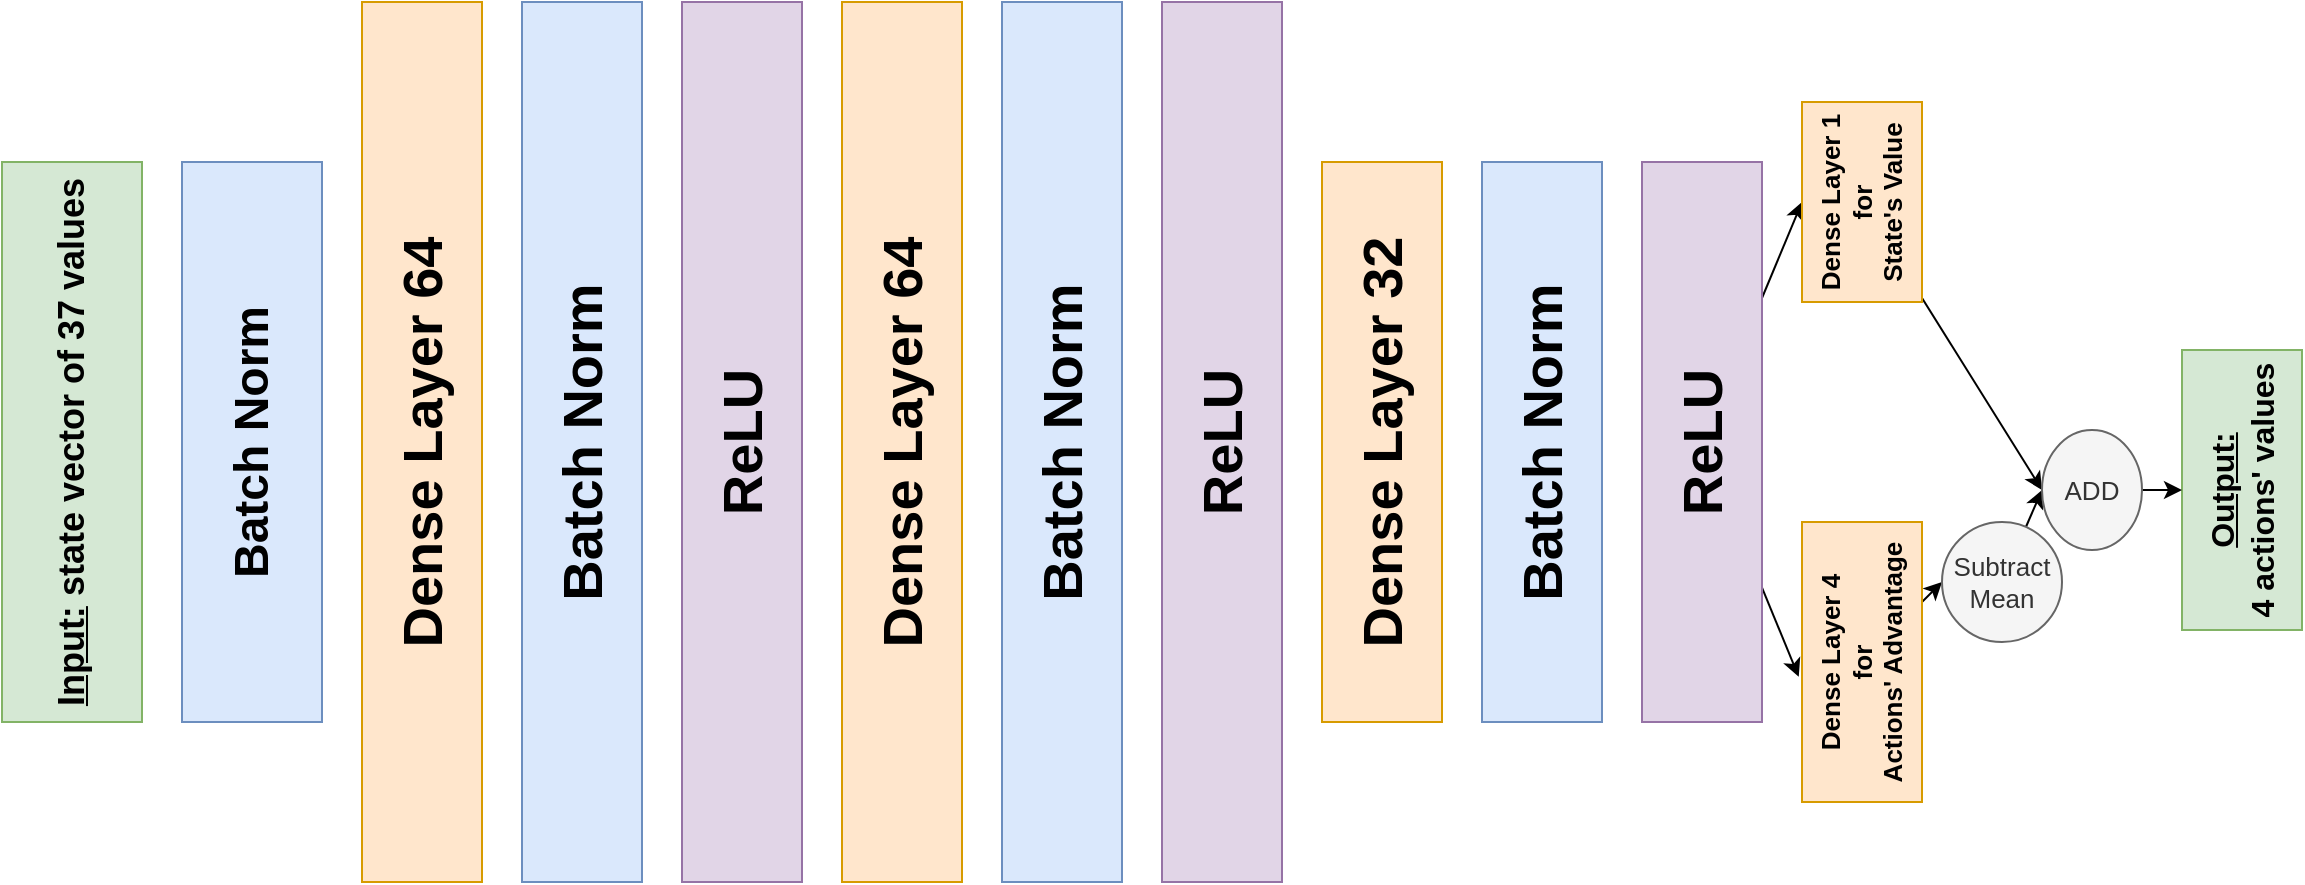 <mxfile version="12.9.9" type="device"><diagram id="UC7TiYFDM_TYxx5Yygpu" name="Page-1"><mxGraphModel dx="1024" dy="592" grid="1" gridSize="10" guides="1" tooltips="1" connect="1" arrows="1" fold="1" page="1" pageScale="1" pageWidth="1169" pageHeight="827" math="0" shadow="0"><root><mxCell id="0"/><mxCell id="1" parent="0"/><mxCell id="VWOFuJIlKVVd3fFB8mzg-1" value="&lt;u&gt;Input:&lt;/u&gt; state vector of 37 values" style="rounded=0;whiteSpace=wrap;html=1;horizontal=0;fontStyle=1;fontSize=18;fillColor=#d5e8d4;strokeColor=#82b366;" parent="1" vertex="1"><mxGeometry x="10" y="160" width="70" height="280" as="geometry"/></mxCell><mxCell id="VWOFuJIlKVVd3fFB8mzg-3" value="Batch Norm" style="rounded=0;whiteSpace=wrap;html=1;horizontal=0;fontStyle=1;fontSize=24;fillColor=#dae8fc;strokeColor=#6c8ebf;" parent="1" vertex="1"><mxGeometry x="100" y="160" width="70" height="280" as="geometry"/></mxCell><mxCell id="VWOFuJIlKVVd3fFB8mzg-4" value="Dense Layer 64" style="rounded=0;whiteSpace=wrap;html=1;fontSize=28;horizontal=0;fontStyle=1;fillColor=#ffe6cc;strokeColor=#d79b00;" parent="1" vertex="1"><mxGeometry x="190" y="80" width="60" height="440" as="geometry"/></mxCell><mxCell id="VWOFuJIlKVVd3fFB8mzg-5" value="Batch Norm" style="rounded=0;whiteSpace=wrap;html=1;fontSize=28;horizontal=0;fontStyle=1;fillColor=#dae8fc;strokeColor=#6c8ebf;" parent="1" vertex="1"><mxGeometry x="270" y="80" width="60" height="440" as="geometry"/></mxCell><mxCell id="VWOFuJIlKVVd3fFB8mzg-6" value="ReLU" style="rounded=0;whiteSpace=wrap;html=1;fontSize=28;horizontal=0;fontStyle=1;fillColor=#e1d5e7;strokeColor=#9673a6;" parent="1" vertex="1"><mxGeometry x="350" y="80" width="60" height="440" as="geometry"/></mxCell><mxCell id="VWOFuJIlKVVd3fFB8mzg-7" value="Dense Layer 64" style="rounded=0;whiteSpace=wrap;html=1;fontSize=28;horizontal=0;fontStyle=1;fillColor=#ffe6cc;strokeColor=#d79b00;" parent="1" vertex="1"><mxGeometry x="430" y="80" width="60" height="440" as="geometry"/></mxCell><mxCell id="VWOFuJIlKVVd3fFB8mzg-8" value="Batch Norm" style="rounded=0;whiteSpace=wrap;html=1;fontSize=28;horizontal=0;fontStyle=1;fillColor=#dae8fc;strokeColor=#6c8ebf;" parent="1" vertex="1"><mxGeometry x="510" y="80" width="60" height="440" as="geometry"/></mxCell><mxCell id="VWOFuJIlKVVd3fFB8mzg-9" value="ReLU" style="rounded=0;whiteSpace=wrap;html=1;fontSize=28;horizontal=0;fontStyle=1;fillColor=#e1d5e7;strokeColor=#9673a6;" parent="1" vertex="1"><mxGeometry x="590" y="80" width="60" height="440" as="geometry"/></mxCell><mxCell id="VWOFuJIlKVVd3fFB8mzg-10" value="Dense Layer 32" style="rounded=0;whiteSpace=wrap;html=1;fontSize=28;horizontal=0;fontStyle=1;fillColor=#ffe6cc;strokeColor=#d79b00;" parent="1" vertex="1"><mxGeometry x="670" y="160" width="60" height="280" as="geometry"/></mxCell><mxCell id="VWOFuJIlKVVd3fFB8mzg-11" value="Batch Norm" style="rounded=0;whiteSpace=wrap;html=1;fontSize=28;horizontal=0;fontStyle=1;fillColor=#dae8fc;strokeColor=#6c8ebf;" parent="1" vertex="1"><mxGeometry x="750" y="160" width="60" height="280" as="geometry"/></mxCell><mxCell id="VWOFuJIlKVVd3fFB8mzg-23" style="edgeStyle=none;rounded=0;orthogonalLoop=1;jettySize=auto;html=1;entryX=-0.027;entryY=0.553;entryDx=0;entryDy=0;entryPerimeter=0;fontSize=13;" parent="1" source="VWOFuJIlKVVd3fFB8mzg-12" target="VWOFuJIlKVVd3fFB8mzg-15" edge="1"><mxGeometry relative="1" as="geometry"/></mxCell><mxCell id="VWOFuJIlKVVd3fFB8mzg-24" style="edgeStyle=none;rounded=0;orthogonalLoop=1;jettySize=auto;html=1;entryX=0;entryY=0.5;entryDx=0;entryDy=0;fontSize=13;" parent="1" source="VWOFuJIlKVVd3fFB8mzg-12" target="VWOFuJIlKVVd3fFB8mzg-14" edge="1"><mxGeometry relative="1" as="geometry"/></mxCell><mxCell id="VWOFuJIlKVVd3fFB8mzg-12" value="ReLU" style="rounded=0;whiteSpace=wrap;html=1;fontSize=28;horizontal=0;fontStyle=1;fillColor=#e1d5e7;strokeColor=#9673a6;" parent="1" vertex="1"><mxGeometry x="830" y="160" width="60" height="280" as="geometry"/></mxCell><mxCell id="VWOFuJIlKVVd3fFB8mzg-20" style="edgeStyle=none;rounded=0;orthogonalLoop=1;jettySize=auto;html=1;entryX=0;entryY=0.5;entryDx=0;entryDy=0;fontSize=13;" parent="1" source="VWOFuJIlKVVd3fFB8mzg-14" target="VWOFuJIlKVVd3fFB8mzg-18" edge="1"><mxGeometry relative="1" as="geometry"/></mxCell><mxCell id="VWOFuJIlKVVd3fFB8mzg-14" value="Dense Layer 1&lt;br style=&quot;font-size: 13px;&quot;&gt;for&lt;br style=&quot;font-size: 13px;&quot;&gt;State's Value" style="rounded=0;whiteSpace=wrap;html=1;fontSize=13;horizontal=0;fontStyle=1;fillColor=#ffe6cc;strokeColor=#d79b00;" parent="1" vertex="1"><mxGeometry x="910" y="130" width="60" height="100" as="geometry"/></mxCell><mxCell id="VWOFuJIlKVVd3fFB8mzg-19" style="rounded=0;orthogonalLoop=1;jettySize=auto;html=1;entryX=0;entryY=0.5;entryDx=0;entryDy=0;fontSize=13;" parent="1" source="VWOFuJIlKVVd3fFB8mzg-15" target="VWOFuJIlKVVd3fFB8mzg-17" edge="1"><mxGeometry relative="1" as="geometry"/></mxCell><mxCell id="VWOFuJIlKVVd3fFB8mzg-15" value="Dense Layer 4&lt;br style=&quot;font-size: 13px&quot;&gt;for&lt;br style=&quot;font-size: 13px&quot;&gt;Actions' Advantage" style="rounded=0;whiteSpace=wrap;html=1;fontSize=13;horizontal=0;fontStyle=1;fillColor=#ffe6cc;strokeColor=#d79b00;" parent="1" vertex="1"><mxGeometry x="910" y="340" width="60" height="140" as="geometry"/></mxCell><mxCell id="VWOFuJIlKVVd3fFB8mzg-16" value="&lt;u&gt;Output:&lt;/u&gt;&lt;br&gt;4 actions' values" style="rounded=0;whiteSpace=wrap;html=1;fontSize=16;horizontal=0;fontStyle=1;fillColor=#d5e8d4;strokeColor=#82b366;" parent="1" vertex="1"><mxGeometry x="1100" y="254" width="60" height="140" as="geometry"/></mxCell><mxCell id="VWOFuJIlKVVd3fFB8mzg-21" style="edgeStyle=none;rounded=0;orthogonalLoop=1;jettySize=auto;html=1;entryX=0;entryY=0.5;entryDx=0;entryDy=0;fontSize=13;" parent="1" source="VWOFuJIlKVVd3fFB8mzg-17" target="VWOFuJIlKVVd3fFB8mzg-18" edge="1"><mxGeometry relative="1" as="geometry"/></mxCell><mxCell id="VWOFuJIlKVVd3fFB8mzg-17" value="Subtract Mean" style="ellipse;whiteSpace=wrap;html=1;fontSize=13;fillColor=#f5f5f5;strokeColor=#666666;fontColor=#333333;" parent="1" vertex="1"><mxGeometry x="980" y="340" width="60" height="60" as="geometry"/></mxCell><mxCell id="VWOFuJIlKVVd3fFB8mzg-22" style="edgeStyle=none;rounded=0;orthogonalLoop=1;jettySize=auto;html=1;entryX=0;entryY=0.5;entryDx=0;entryDy=0;fontSize=13;" parent="1" source="VWOFuJIlKVVd3fFB8mzg-18" target="VWOFuJIlKVVd3fFB8mzg-16" edge="1"><mxGeometry relative="1" as="geometry"/></mxCell><mxCell id="VWOFuJIlKVVd3fFB8mzg-18" value="ADD" style="ellipse;whiteSpace=wrap;html=1;fontSize=13;fillColor=#f5f5f5;strokeColor=#666666;fontColor=#333333;" parent="1" vertex="1"><mxGeometry x="1030" y="294" width="50" height="60" as="geometry"/></mxCell></root></mxGraphModel></diagram></mxfile>
